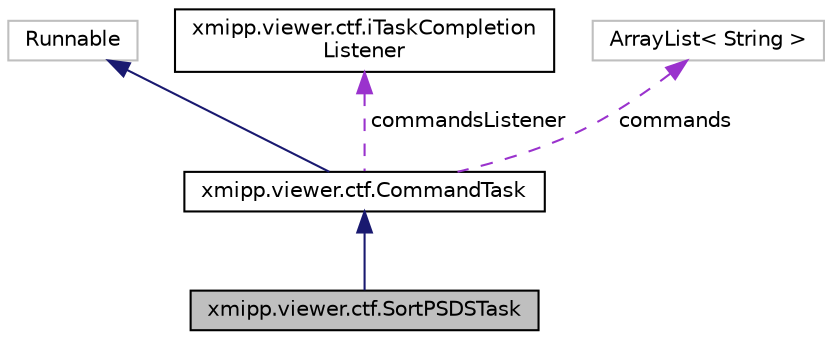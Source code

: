 digraph "xmipp.viewer.ctf.SortPSDSTask"
{
  edge [fontname="Helvetica",fontsize="10",labelfontname="Helvetica",labelfontsize="10"];
  node [fontname="Helvetica",fontsize="10",shape=record];
  Node3 [label="xmipp.viewer.ctf.SortPSDSTask",height=0.2,width=0.4,color="black", fillcolor="grey75", style="filled", fontcolor="black"];
  Node4 -> Node3 [dir="back",color="midnightblue",fontsize="10",style="solid",fontname="Helvetica"];
  Node4 [label="xmipp.viewer.ctf.CommandTask",height=0.2,width=0.4,color="black", fillcolor="white", style="filled",URL="$classxmipp_1_1viewer_1_1ctf_1_1CommandTask.html"];
  Node5 -> Node4 [dir="back",color="midnightblue",fontsize="10",style="solid",fontname="Helvetica"];
  Node5 [label="Runnable",height=0.2,width=0.4,color="grey75", fillcolor="white", style="filled"];
  Node6 -> Node4 [dir="back",color="darkorchid3",fontsize="10",style="dashed",label=" commandsListener" ,fontname="Helvetica"];
  Node6 [label="xmipp.viewer.ctf.iTaskCompletion\lListener",height=0.2,width=0.4,color="black", fillcolor="white", style="filled",URL="$interfacexmipp_1_1viewer_1_1ctf_1_1iTaskCompletionListener.html"];
  Node7 -> Node4 [dir="back",color="darkorchid3",fontsize="10",style="dashed",label=" commands" ,fontname="Helvetica"];
  Node7 [label="ArrayList\< String \>",height=0.2,width=0.4,color="grey75", fillcolor="white", style="filled"];
}
